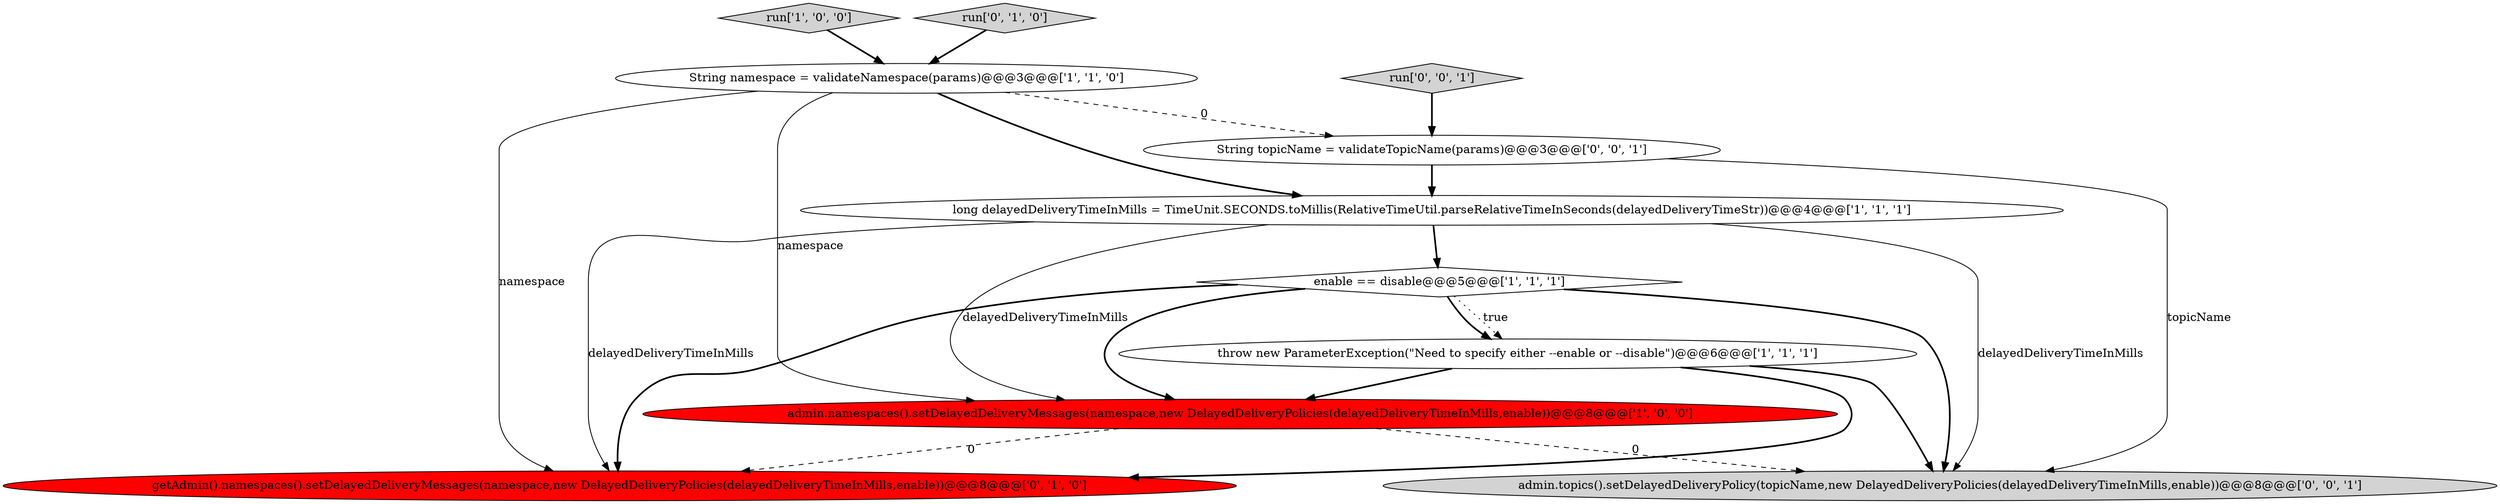 digraph {
3 [style = filled, label = "String namespace = validateNamespace(params)@@@3@@@['1', '1', '0']", fillcolor = white, shape = ellipse image = "AAA0AAABBB1BBB"];
2 [style = filled, label = "admin.namespaces().setDelayedDeliveryMessages(namespace,new DelayedDeliveryPolicies(delayedDeliveryTimeInMills,enable))@@@8@@@['1', '0', '0']", fillcolor = red, shape = ellipse image = "AAA1AAABBB1BBB"];
4 [style = filled, label = "enable == disable@@@5@@@['1', '1', '1']", fillcolor = white, shape = diamond image = "AAA0AAABBB1BBB"];
8 [style = filled, label = "run['0', '0', '1']", fillcolor = lightgray, shape = diamond image = "AAA0AAABBB3BBB"];
5 [style = filled, label = "throw new ParameterException(\"Need to specify either --enable or --disable\")@@@6@@@['1', '1', '1']", fillcolor = white, shape = ellipse image = "AAA0AAABBB1BBB"];
1 [style = filled, label = "run['1', '0', '0']", fillcolor = lightgray, shape = diamond image = "AAA0AAABBB1BBB"];
7 [style = filled, label = "getAdmin().namespaces().setDelayedDeliveryMessages(namespace,new DelayedDeliveryPolicies(delayedDeliveryTimeInMills,enable))@@@8@@@['0', '1', '0']", fillcolor = red, shape = ellipse image = "AAA1AAABBB2BBB"];
6 [style = filled, label = "run['0', '1', '0']", fillcolor = lightgray, shape = diamond image = "AAA0AAABBB2BBB"];
9 [style = filled, label = "admin.topics().setDelayedDeliveryPolicy(topicName,new DelayedDeliveryPolicies(delayedDeliveryTimeInMills,enable))@@@8@@@['0', '0', '1']", fillcolor = lightgray, shape = ellipse image = "AAA0AAABBB3BBB"];
0 [style = filled, label = "long delayedDeliveryTimeInMills = TimeUnit.SECONDS.toMillis(RelativeTimeUtil.parseRelativeTimeInSeconds(delayedDeliveryTimeStr))@@@4@@@['1', '1', '1']", fillcolor = white, shape = ellipse image = "AAA0AAABBB1BBB"];
10 [style = filled, label = "String topicName = validateTopicName(params)@@@3@@@['0', '0', '1']", fillcolor = white, shape = ellipse image = "AAA0AAABBB3BBB"];
4->9 [style = bold, label=""];
6->3 [style = bold, label=""];
8->10 [style = bold, label=""];
4->5 [style = dotted, label="true"];
5->9 [style = bold, label=""];
10->9 [style = solid, label="topicName"];
1->3 [style = bold, label=""];
4->2 [style = bold, label=""];
2->7 [style = dashed, label="0"];
0->7 [style = solid, label="delayedDeliveryTimeInMills"];
4->7 [style = bold, label=""];
3->0 [style = bold, label=""];
5->2 [style = bold, label=""];
3->7 [style = solid, label="namespace"];
0->4 [style = bold, label=""];
2->9 [style = dashed, label="0"];
10->0 [style = bold, label=""];
3->2 [style = solid, label="namespace"];
5->7 [style = bold, label=""];
3->10 [style = dashed, label="0"];
0->2 [style = solid, label="delayedDeliveryTimeInMills"];
0->9 [style = solid, label="delayedDeliveryTimeInMills"];
4->5 [style = bold, label=""];
}
